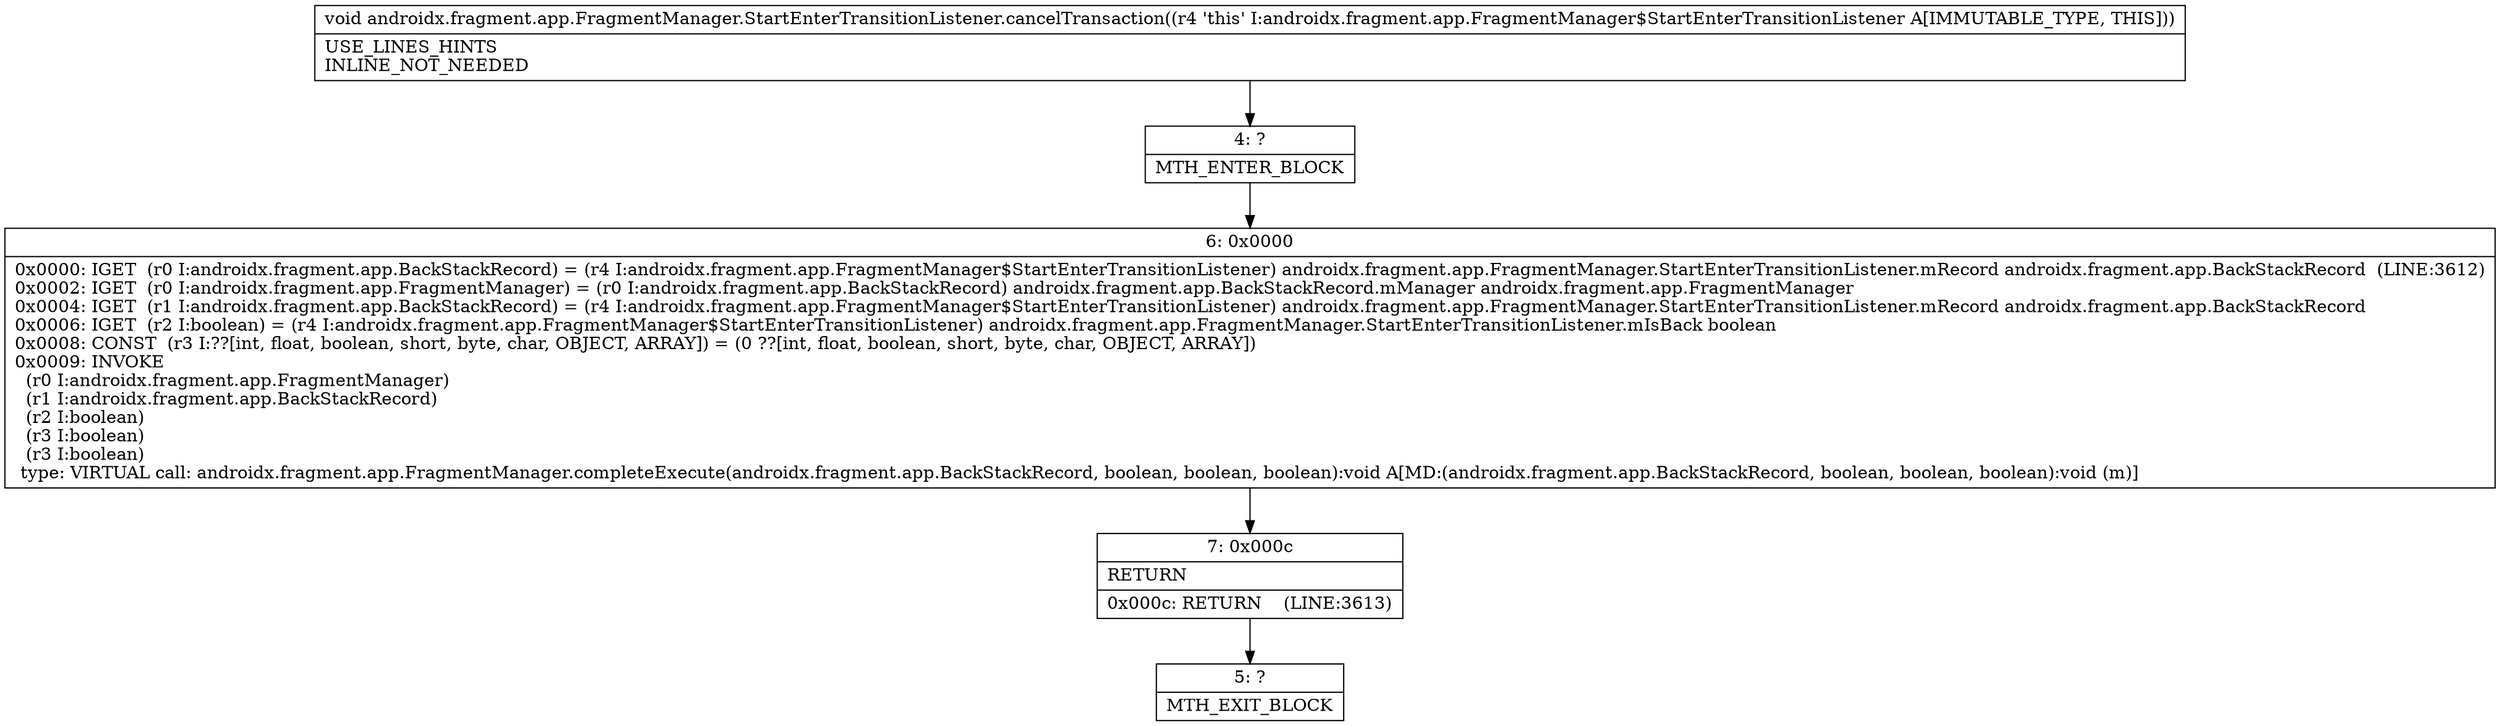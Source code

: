 digraph "CFG forandroidx.fragment.app.FragmentManager.StartEnterTransitionListener.cancelTransaction()V" {
Node_4 [shape=record,label="{4\:\ ?|MTH_ENTER_BLOCK\l}"];
Node_6 [shape=record,label="{6\:\ 0x0000|0x0000: IGET  (r0 I:androidx.fragment.app.BackStackRecord) = (r4 I:androidx.fragment.app.FragmentManager$StartEnterTransitionListener) androidx.fragment.app.FragmentManager.StartEnterTransitionListener.mRecord androidx.fragment.app.BackStackRecord  (LINE:3612)\l0x0002: IGET  (r0 I:androidx.fragment.app.FragmentManager) = (r0 I:androidx.fragment.app.BackStackRecord) androidx.fragment.app.BackStackRecord.mManager androidx.fragment.app.FragmentManager \l0x0004: IGET  (r1 I:androidx.fragment.app.BackStackRecord) = (r4 I:androidx.fragment.app.FragmentManager$StartEnterTransitionListener) androidx.fragment.app.FragmentManager.StartEnterTransitionListener.mRecord androidx.fragment.app.BackStackRecord \l0x0006: IGET  (r2 I:boolean) = (r4 I:androidx.fragment.app.FragmentManager$StartEnterTransitionListener) androidx.fragment.app.FragmentManager.StartEnterTransitionListener.mIsBack boolean \l0x0008: CONST  (r3 I:??[int, float, boolean, short, byte, char, OBJECT, ARRAY]) = (0 ??[int, float, boolean, short, byte, char, OBJECT, ARRAY]) \l0x0009: INVOKE  \l  (r0 I:androidx.fragment.app.FragmentManager)\l  (r1 I:androidx.fragment.app.BackStackRecord)\l  (r2 I:boolean)\l  (r3 I:boolean)\l  (r3 I:boolean)\l type: VIRTUAL call: androidx.fragment.app.FragmentManager.completeExecute(androidx.fragment.app.BackStackRecord, boolean, boolean, boolean):void A[MD:(androidx.fragment.app.BackStackRecord, boolean, boolean, boolean):void (m)]\l}"];
Node_7 [shape=record,label="{7\:\ 0x000c|RETURN\l|0x000c: RETURN    (LINE:3613)\l}"];
Node_5 [shape=record,label="{5\:\ ?|MTH_EXIT_BLOCK\l}"];
MethodNode[shape=record,label="{void androidx.fragment.app.FragmentManager.StartEnterTransitionListener.cancelTransaction((r4 'this' I:androidx.fragment.app.FragmentManager$StartEnterTransitionListener A[IMMUTABLE_TYPE, THIS]))  | USE_LINES_HINTS\lINLINE_NOT_NEEDED\l}"];
MethodNode -> Node_4;Node_4 -> Node_6;
Node_6 -> Node_7;
Node_7 -> Node_5;
}

